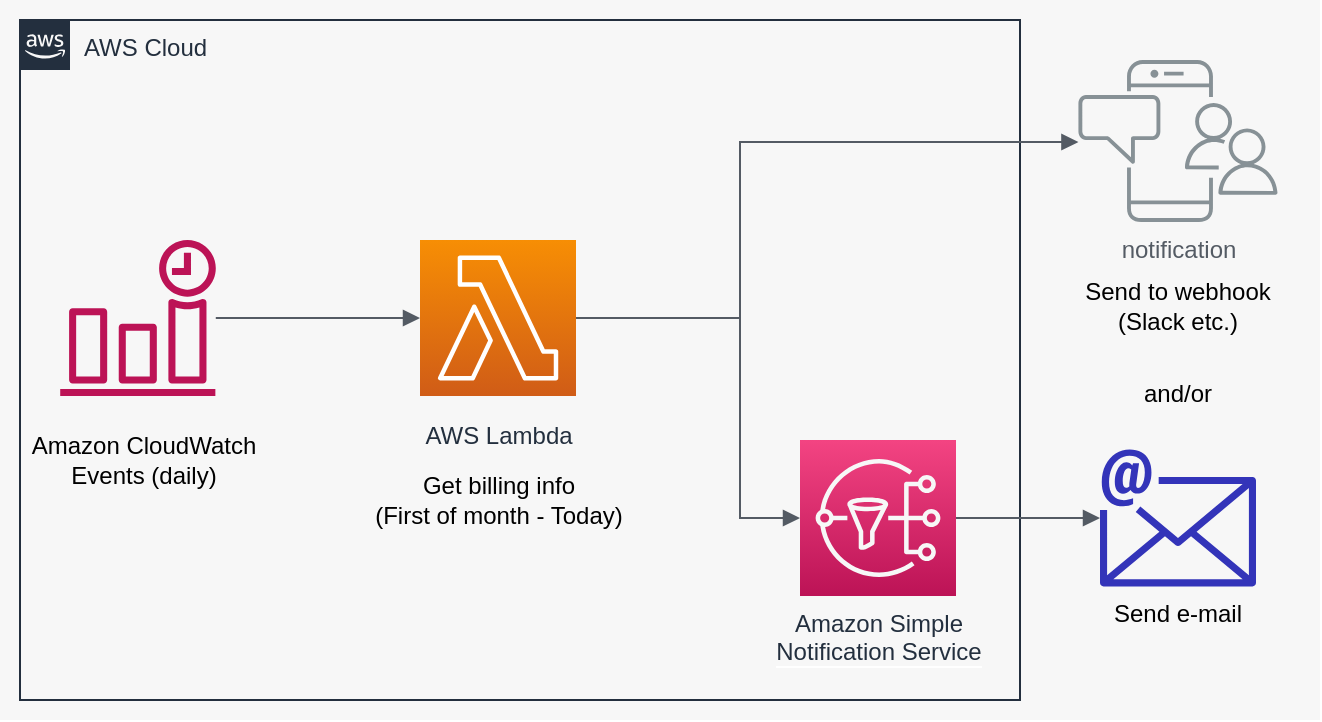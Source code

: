 <mxfile version="13.0.1" type="device"><diagram id="Ht1M8jgEwFfnCIfOTk4-" name="Page-1"><mxGraphModel dx="257" dy="233" grid="1" gridSize="10" guides="1" tooltips="1" connect="1" arrows="1" fold="1" page="1" pageScale="1" pageWidth="1169" pageHeight="827" math="0" shadow="0"><root><mxCell id="0"/><mxCell id="1" parent="0"/><mxCell id="ZecVf7u82yPYtUwHjrdt-2" value="" style="rounded=0;whiteSpace=wrap;html=1;fillColor=#F7F7F7;strokeColor=none;fontColor=#333333;" vertex="1" parent="1"><mxGeometry x="10" y="10" width="660" height="360" as="geometry"/></mxCell><mxCell id="UEzPUAAOIrF-is8g5C7q-74" value="&lt;span style=&quot;background-color: rgb(247 , 247 , 247)&quot;&gt;AWS Cloud&lt;/span&gt;" style="points=[[0,0],[0.25,0],[0.5,0],[0.75,0],[1,0],[1,0.25],[1,0.5],[1,0.75],[1,1],[0.75,1],[0.5,1],[0.25,1],[0,1],[0,0.75],[0,0.5],[0,0.25]];outlineConnect=0;gradientColor=none;html=1;whiteSpace=wrap;fontSize=12;fontStyle=0;shape=mxgraph.aws4.group;grIcon=mxgraph.aws4.group_aws_cloud_alt;strokeColor=#232F3E;fillColor=none;verticalAlign=top;align=left;spacingLeft=30;fontColor=#232F3E;dashed=0;labelBackgroundColor=#ffffff;" parent="1" vertex="1"><mxGeometry x="20" y="20" width="500" height="340" as="geometry"/></mxCell><mxCell id="UEzPUAAOIrF-is8g5C7q-81" value="&lt;span style=&quot;background-color: rgb(247 , 247 , 247)&quot;&gt;Amazon Simple&lt;br&gt;Notification Service&lt;/span&gt;" style="outlineConnect=0;fontColor=#232F3E;gradientColor=#F34482;gradientDirection=north;fillColor=#BC1356;strokeColor=#F7F7F7;dashed=0;verticalLabelPosition=bottom;verticalAlign=top;align=center;html=1;fontSize=12;fontStyle=0;aspect=fixed;shape=mxgraph.aws4.resourceIcon;resIcon=mxgraph.aws4.sns;labelBackgroundColor=#ffffff;" parent="1" vertex="1"><mxGeometry x="410" y="230" width="78" height="78" as="geometry"/></mxCell><mxCell id="UEzPUAAOIrF-is8g5C7q-85" value="&lt;span style=&quot;background-color: rgb(247 , 247 , 247)&quot;&gt;AWS Lambda&lt;/span&gt;" style="outlineConnect=0;fontColor=#232F3E;gradientColor=#F78E04;gradientDirection=north;fillColor=#D05C17;strokeColor=#ffffff;dashed=0;verticalLabelPosition=bottom;verticalAlign=top;align=center;html=1;fontSize=12;fontStyle=0;aspect=fixed;shape=mxgraph.aws4.resourceIcon;resIcon=mxgraph.aws4.lambda;labelBackgroundColor=#ffffff;spacingTop=6;" parent="1" vertex="1"><mxGeometry x="220" y="130" width="78" height="78" as="geometry"/></mxCell><mxCell id="hKzY-lqXmJbzxJ2_rfjv-1" value="" style="edgeStyle=orthogonalEdgeStyle;html=1;endArrow=block;elbow=vertical;startArrow=none;endFill=1;strokeColor=#545B64;rounded=0;" parent="1" source="UEzPUAAOIrF-is8g5C7q-85" target="UEzPUAAOIrF-is8g5C7q-81" edge="1"><mxGeometry width="100" relative="1" as="geometry"><mxPoint x="270" y="340" as="sourcePoint"/><mxPoint x="370" y="340" as="targetPoint"/><Array as="points"><mxPoint x="380" y="169"/><mxPoint x="380" y="269"/></Array></mxGeometry></mxCell><mxCell id="hKzY-lqXmJbzxJ2_rfjv-2" value="" style="outlineConnect=0;fontColor=#232F3E;gradientColor=none;fillColor=#3334B9;strokeColor=none;dashed=0;verticalLabelPosition=bottom;verticalAlign=top;align=center;html=1;fontSize=12;fontStyle=0;aspect=fixed;pointerEvents=1;shape=mxgraph.aws4.email;" parent="1" vertex="1"><mxGeometry x="560" y="234.5" width="78" height="69" as="geometry"/></mxCell><mxCell id="hKzY-lqXmJbzxJ2_rfjv-3" value="" style="edgeStyle=orthogonalEdgeStyle;html=1;endArrow=block;elbow=vertical;startArrow=none;endFill=1;strokeColor=#545B64;rounded=0;" parent="1" source="UEzPUAAOIrF-is8g5C7q-81" target="hKzY-lqXmJbzxJ2_rfjv-2" edge="1"><mxGeometry width="100" relative="1" as="geometry"><mxPoint x="270" y="340" as="sourcePoint"/><mxPoint x="370" y="340" as="targetPoint"/></mxGeometry></mxCell><mxCell id="hKzY-lqXmJbzxJ2_rfjv-6" value="notification" style="outlineConnect=0;gradientColor=none;fontColor=#545B64;strokeColor=none;fillColor=#879196;dashed=0;verticalLabelPosition=bottom;verticalAlign=top;align=center;html=1;fontSize=12;fontStyle=0;aspect=fixed;shape=mxgraph.aws4.illustration_notification;pointerEvents=1" parent="1" vertex="1"><mxGeometry x="549" y="40" width="100" height="81" as="geometry"/></mxCell><mxCell id="hKzY-lqXmJbzxJ2_rfjv-7" value="" style="edgeStyle=orthogonalEdgeStyle;html=1;endArrow=block;elbow=vertical;startArrow=none;endFill=1;strokeColor=#545B64;rounded=0;" parent="1" source="UEzPUAAOIrF-is8g5C7q-85" target="hKzY-lqXmJbzxJ2_rfjv-6" edge="1"><mxGeometry width="100" relative="1" as="geometry"><mxPoint x="270" y="340" as="sourcePoint"/><mxPoint x="370" y="340" as="targetPoint"/><Array as="points"><mxPoint x="380" y="169"/><mxPoint x="380" y="81"/></Array></mxGeometry></mxCell><mxCell id="hKzY-lqXmJbzxJ2_rfjv-8" value="" style="outlineConnect=0;fontColor=#232F3E;gradientColor=none;fillColor=#BC1356;strokeColor=none;dashed=0;verticalLabelPosition=bottom;verticalAlign=top;align=center;html=1;fontSize=12;fontStyle=0;aspect=fixed;pointerEvents=1;shape=mxgraph.aws4.event_time_based;" parent="1" vertex="1"><mxGeometry x="40" y="130" width="78" height="78" as="geometry"/></mxCell><mxCell id="hKzY-lqXmJbzxJ2_rfjv-9" value="" style="edgeStyle=orthogonalEdgeStyle;html=1;endArrow=block;elbow=vertical;startArrow=none;endFill=1;strokeColor=#545B64;rounded=0;" parent="1" source="hKzY-lqXmJbzxJ2_rfjv-8" target="UEzPUAAOIrF-is8g5C7q-85" edge="1"><mxGeometry width="100" relative="1" as="geometry"><mxPoint x="270" y="340" as="sourcePoint"/><mxPoint x="370" y="340" as="targetPoint"/></mxGeometry></mxCell><mxCell id="hKzY-lqXmJbzxJ2_rfjv-10" value="Amazon CloudWatch&lt;br&gt;Events (daily)" style="text;html=1;strokeColor=none;fillColor=none;align=center;verticalAlign=middle;whiteSpace=wrap;rounded=0;" parent="1" vertex="1"><mxGeometry x="24" y="220" width="116" height="40" as="geometry"/></mxCell><mxCell id="hKzY-lqXmJbzxJ2_rfjv-11" value="Send e-mail" style="text;html=1;strokeColor=none;fillColor=none;align=center;verticalAlign=middle;whiteSpace=wrap;rounded=0;" parent="1" vertex="1"><mxGeometry x="541" y="304" width="116" height="26" as="geometry"/></mxCell><mxCell id="hKzY-lqXmJbzxJ2_rfjv-12" value="Send to webhook (Slack etc.)" style="text;html=1;strokeColor=none;fillColor=none;align=center;verticalAlign=middle;whiteSpace=wrap;rounded=0;" parent="1" vertex="1"><mxGeometry x="541" y="150" width="116" height="26" as="geometry"/></mxCell><mxCell id="hKzY-lqXmJbzxJ2_rfjv-13" value="and/or" style="text;html=1;strokeColor=none;fillColor=none;align=center;verticalAlign=middle;whiteSpace=wrap;rounded=0;" parent="1" vertex="1"><mxGeometry x="564" y="194" width="70" height="26" as="geometry"/></mxCell><mxCell id="hKzY-lqXmJbzxJ2_rfjv-14" value="Get billing info&lt;br&gt;(First of month - Today)" style="text;html=1;strokeColor=none;fillColor=none;align=center;verticalAlign=middle;whiteSpace=wrap;rounded=0;" parent="1" vertex="1"><mxGeometry x="194.5" y="240" width="129" height="40" as="geometry"/></mxCell><mxCell id="ZecVf7u82yPYtUwHjrdt-3" value="" style="rounded=0;whiteSpace=wrap;html=1;strokeColor=#F7F7F7;fillColor=#F7F7F7;" vertex="1" parent="1"><mxGeometry x="390" y="314" width="17" height="15" as="geometry"/></mxCell><mxCell id="ZecVf7u82yPYtUwHjrdt-4" value="" style="rounded=0;whiteSpace=wrap;html=1;strokeColor=#F7F7F7;fillColor=#F7F7F7;" vertex="1" parent="1"><mxGeometry x="492" y="313.5" width="17" height="15" as="geometry"/></mxCell></root></mxGraphModel></diagram></mxfile>
